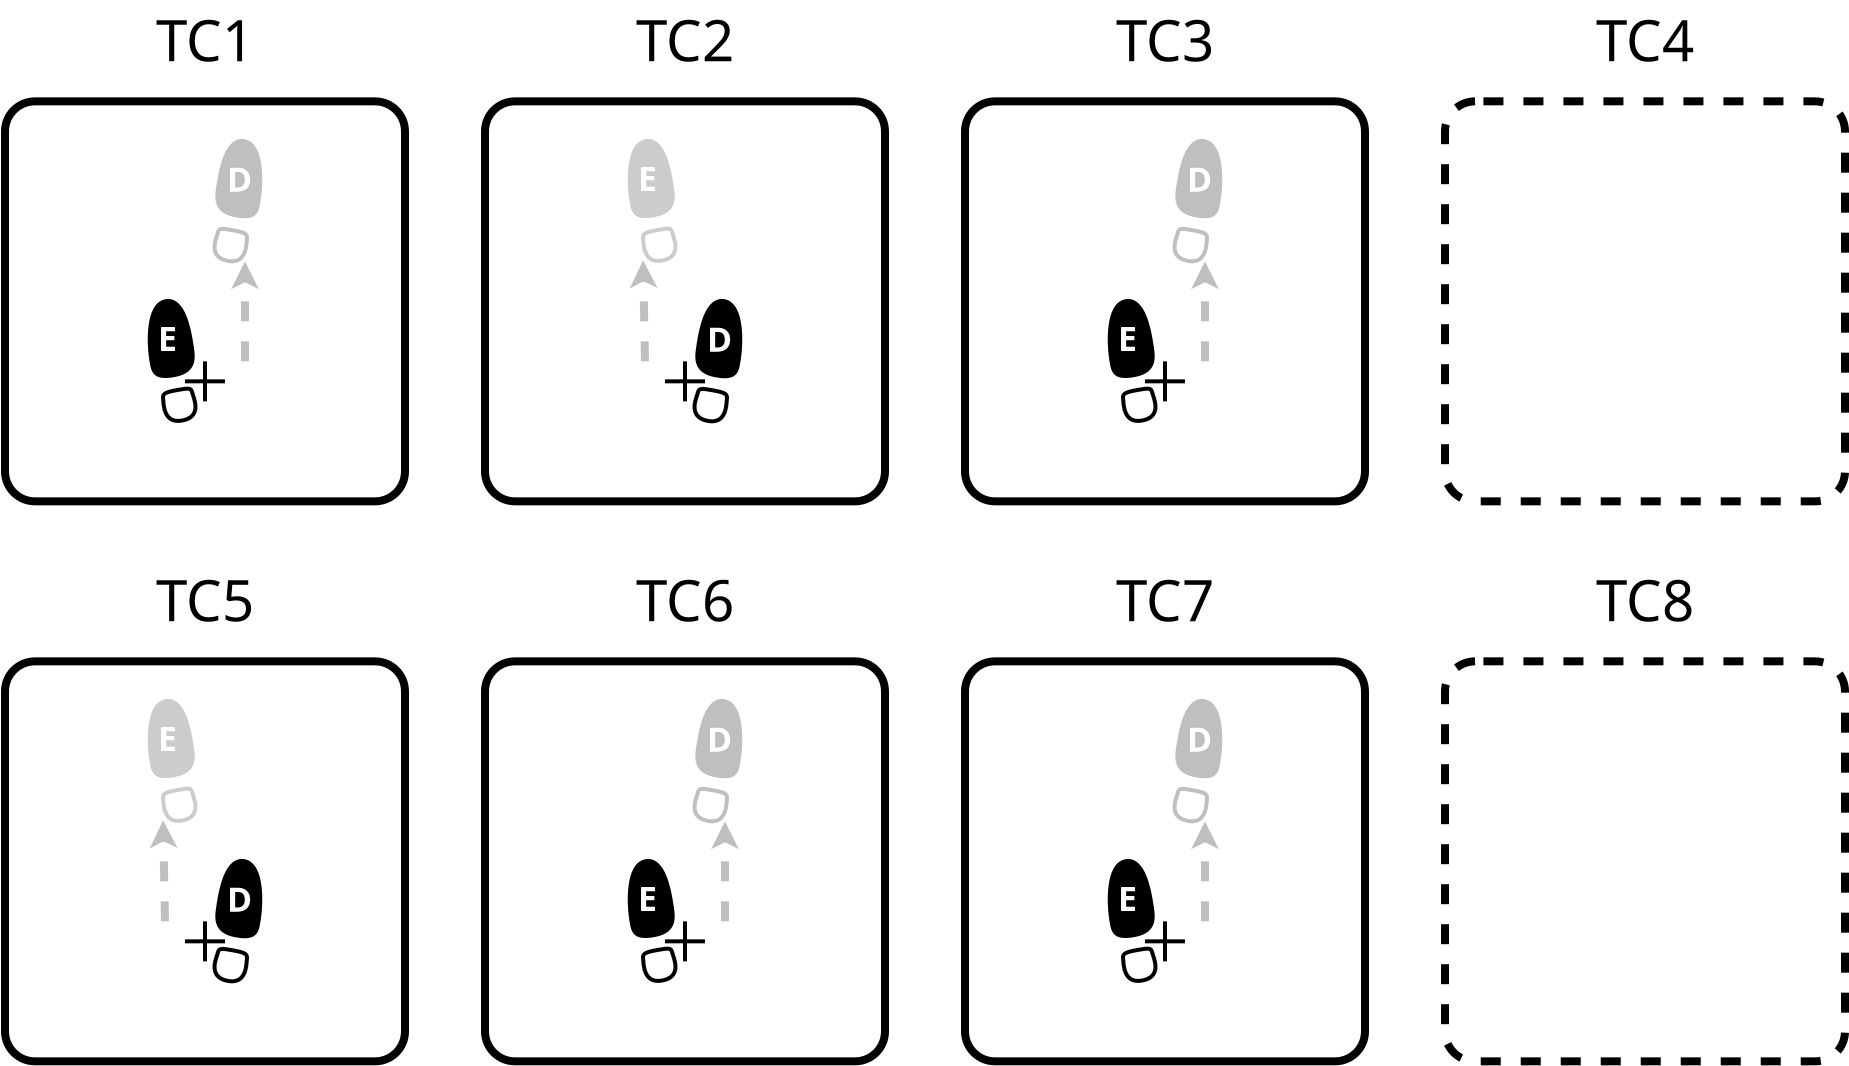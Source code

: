 <?xml version="1.0" encoding="UTF-8"?>
<dia:diagram xmlns:dia="http://www.lysator.liu.se/~alla/dia/">
  <dia:layer name="fondo" visible="true" connectable="true">
    <dia:object type="Standard - Box" version="0" id="O0">
      <dia:attribute name="obj_pos">
        <dia:point val="113,26"/>
      </dia:attribute>
      <dia:attribute name="obj_bb">
        <dia:rectangle val="112.8,25.8;133.2,46.2"/>
      </dia:attribute>
      <dia:attribute name="elem_corner">
        <dia:point val="113,26"/>
      </dia:attribute>
      <dia:attribute name="elem_width">
        <dia:real val="20"/>
      </dia:attribute>
      <dia:attribute name="elem_height">
        <dia:real val="20"/>
      </dia:attribute>
      <dia:attribute name="border_width">
        <dia:real val="0.4"/>
      </dia:attribute>
      <dia:attribute name="inner_color">
        <dia:color val="#000000ff"/>
      </dia:attribute>
      <dia:attribute name="show_background">
        <dia:boolean val="false"/>
      </dia:attribute>
      <dia:attribute name="line_style">
        <dia:enum val="1"/>
      </dia:attribute>
      <dia:attribute name="line_join">
        <dia:enum val="1"/>
      </dia:attribute>
      <dia:attribute name="corner_radius">
        <dia:real val="1.5"/>
      </dia:attribute>
    </dia:object>
    <dia:object type="Standard - Box" version="0" id="O1">
      <dia:attribute name="obj_pos">
        <dia:point val="89,26"/>
      </dia:attribute>
      <dia:attribute name="obj_bb">
        <dia:rectangle val="88.8,25.8;109.2,46.2"/>
      </dia:attribute>
      <dia:attribute name="elem_corner">
        <dia:point val="89,26"/>
      </dia:attribute>
      <dia:attribute name="elem_width">
        <dia:real val="20"/>
      </dia:attribute>
      <dia:attribute name="elem_height">
        <dia:real val="20"/>
      </dia:attribute>
      <dia:attribute name="border_width">
        <dia:real val="0.4"/>
      </dia:attribute>
      <dia:attribute name="inner_color">
        <dia:color val="#000000ff"/>
      </dia:attribute>
      <dia:attribute name="show_background">
        <dia:boolean val="false"/>
      </dia:attribute>
      <dia:attribute name="line_join">
        <dia:enum val="1"/>
      </dia:attribute>
      <dia:attribute name="corner_radius">
        <dia:real val="1.5"/>
      </dia:attribute>
    </dia:object>
    <dia:group>
      <dia:attribute name="meta">
        <dia:composite type="dict"/>
      </dia:attribute>
      <dia:attribute name="matrix"/>
      <dia:object type="Standard - Line" version="0" id="O2">
        <dia:attribute name="obj_pos">
          <dia:point val="99,39"/>
        </dia:attribute>
        <dia:attribute name="obj_bb">
          <dia:rectangle val="98.9,38.9;99.1,41.1"/>
        </dia:attribute>
        <dia:attribute name="conn_endpoints">
          <dia:point val="99,39"/>
          <dia:point val="99,41"/>
        </dia:attribute>
        <dia:attribute name="numcp">
          <dia:int val="1"/>
        </dia:attribute>
        <dia:attribute name="line_width">
          <dia:real val="0.2"/>
        </dia:attribute>
      </dia:object>
      <dia:object type="Standard - Line" version="0" id="O3">
        <dia:attribute name="obj_pos">
          <dia:point val="100,40"/>
        </dia:attribute>
        <dia:attribute name="obj_bb">
          <dia:rectangle val="97.9,39.9;100.1,40.1"/>
        </dia:attribute>
        <dia:attribute name="conn_endpoints">
          <dia:point val="100,40"/>
          <dia:point val="98,40"/>
        </dia:attribute>
        <dia:attribute name="numcp">
          <dia:int val="1"/>
        </dia:attribute>
        <dia:attribute name="line_width">
          <dia:real val="0.2"/>
        </dia:attribute>
      </dia:object>
    </dia:group>
    <dia:object type="Standard - Box" version="0" id="O4">
      <dia:attribute name="obj_pos">
        <dia:point val="65,26"/>
      </dia:attribute>
      <dia:attribute name="obj_bb">
        <dia:rectangle val="64.8,25.8;85.2,46.2"/>
      </dia:attribute>
      <dia:attribute name="elem_corner">
        <dia:point val="65,26"/>
      </dia:attribute>
      <dia:attribute name="elem_width">
        <dia:real val="20"/>
      </dia:attribute>
      <dia:attribute name="elem_height">
        <dia:real val="20"/>
      </dia:attribute>
      <dia:attribute name="border_width">
        <dia:real val="0.4"/>
      </dia:attribute>
      <dia:attribute name="inner_color">
        <dia:color val="#000000ff"/>
      </dia:attribute>
      <dia:attribute name="show_background">
        <dia:boolean val="false"/>
      </dia:attribute>
      <dia:attribute name="line_join">
        <dia:enum val="1"/>
      </dia:attribute>
      <dia:attribute name="corner_radius">
        <dia:real val="1.5"/>
      </dia:attribute>
    </dia:object>
    <dia:group>
      <dia:attribute name="meta">
        <dia:composite type="dict"/>
      </dia:attribute>
      <dia:attribute name="matrix"/>
      <dia:object type="Standard - Line" version="0" id="O5">
        <dia:attribute name="obj_pos">
          <dia:point val="75,39"/>
        </dia:attribute>
        <dia:attribute name="obj_bb">
          <dia:rectangle val="74.9,38.9;75.1,41.1"/>
        </dia:attribute>
        <dia:attribute name="conn_endpoints">
          <dia:point val="75,39"/>
          <dia:point val="75,41"/>
        </dia:attribute>
        <dia:attribute name="numcp">
          <dia:int val="1"/>
        </dia:attribute>
        <dia:attribute name="line_width">
          <dia:real val="0.2"/>
        </dia:attribute>
      </dia:object>
      <dia:object type="Standard - Line" version="0" id="O6">
        <dia:attribute name="obj_pos">
          <dia:point val="76,40"/>
        </dia:attribute>
        <dia:attribute name="obj_bb">
          <dia:rectangle val="73.9,39.9;76.1,40.1"/>
        </dia:attribute>
        <dia:attribute name="conn_endpoints">
          <dia:point val="76,40"/>
          <dia:point val="74,40"/>
        </dia:attribute>
        <dia:attribute name="numcp">
          <dia:int val="1"/>
        </dia:attribute>
        <dia:attribute name="line_width">
          <dia:real val="0.2"/>
        </dia:attribute>
      </dia:object>
    </dia:group>
    <dia:object type="Standard - Box" version="0" id="O7">
      <dia:attribute name="obj_pos">
        <dia:point val="41,26"/>
      </dia:attribute>
      <dia:attribute name="obj_bb">
        <dia:rectangle val="40.8,25.8;61.2,46.2"/>
      </dia:attribute>
      <dia:attribute name="elem_corner">
        <dia:point val="41,26"/>
      </dia:attribute>
      <dia:attribute name="elem_width">
        <dia:real val="20"/>
      </dia:attribute>
      <dia:attribute name="elem_height">
        <dia:real val="20"/>
      </dia:attribute>
      <dia:attribute name="border_width">
        <dia:real val="0.4"/>
      </dia:attribute>
      <dia:attribute name="inner_color">
        <dia:color val="#000000ff"/>
      </dia:attribute>
      <dia:attribute name="show_background">
        <dia:boolean val="false"/>
      </dia:attribute>
      <dia:attribute name="line_join">
        <dia:enum val="1"/>
      </dia:attribute>
      <dia:attribute name="corner_radius">
        <dia:real val="1.5"/>
      </dia:attribute>
    </dia:object>
    <dia:group>
      <dia:attribute name="meta">
        <dia:composite type="dict"/>
      </dia:attribute>
      <dia:attribute name="matrix"/>
      <dia:object type="Standard - Line" version="0" id="O8">
        <dia:attribute name="obj_pos">
          <dia:point val="51,39"/>
        </dia:attribute>
        <dia:attribute name="obj_bb">
          <dia:rectangle val="50.9,38.9;51.1,41.1"/>
        </dia:attribute>
        <dia:attribute name="conn_endpoints">
          <dia:point val="51,39"/>
          <dia:point val="51,41"/>
        </dia:attribute>
        <dia:attribute name="numcp">
          <dia:int val="1"/>
        </dia:attribute>
        <dia:attribute name="line_width">
          <dia:real val="0.2"/>
        </dia:attribute>
      </dia:object>
      <dia:object type="Standard - Line" version="0" id="O9">
        <dia:attribute name="obj_pos">
          <dia:point val="52,40"/>
        </dia:attribute>
        <dia:attribute name="obj_bb">
          <dia:rectangle val="49.9,39.9;52.1,40.1"/>
        </dia:attribute>
        <dia:attribute name="conn_endpoints">
          <dia:point val="52,40"/>
          <dia:point val="50,40"/>
        </dia:attribute>
        <dia:attribute name="numcp">
          <dia:int val="1"/>
        </dia:attribute>
        <dia:attribute name="line_width">
          <dia:real val="0.2"/>
        </dia:attribute>
      </dia:object>
    </dia:group>
    <dia:object type="Standard - Box" version="0" id="O10">
      <dia:attribute name="obj_pos">
        <dia:point val="89,-2"/>
      </dia:attribute>
      <dia:attribute name="obj_bb">
        <dia:rectangle val="88.8,-2.2;109.2,18.2"/>
      </dia:attribute>
      <dia:attribute name="elem_corner">
        <dia:point val="89,-2"/>
      </dia:attribute>
      <dia:attribute name="elem_width">
        <dia:real val="20"/>
      </dia:attribute>
      <dia:attribute name="elem_height">
        <dia:real val="20"/>
      </dia:attribute>
      <dia:attribute name="border_width">
        <dia:real val="0.4"/>
      </dia:attribute>
      <dia:attribute name="inner_color">
        <dia:color val="#000000ff"/>
      </dia:attribute>
      <dia:attribute name="show_background">
        <dia:boolean val="false"/>
      </dia:attribute>
      <dia:attribute name="line_join">
        <dia:enum val="1"/>
      </dia:attribute>
      <dia:attribute name="corner_radius">
        <dia:real val="1.5"/>
      </dia:attribute>
    </dia:object>
    <dia:group>
      <dia:attribute name="meta">
        <dia:composite type="dict"/>
      </dia:attribute>
      <dia:attribute name="matrix"/>
      <dia:object type="Standard - Line" version="0" id="O11">
        <dia:attribute name="obj_pos">
          <dia:point val="99,11"/>
        </dia:attribute>
        <dia:attribute name="obj_bb">
          <dia:rectangle val="98.9,10.9;99.1,13.1"/>
        </dia:attribute>
        <dia:attribute name="conn_endpoints">
          <dia:point val="99,11"/>
          <dia:point val="99,13"/>
        </dia:attribute>
        <dia:attribute name="numcp">
          <dia:int val="1"/>
        </dia:attribute>
        <dia:attribute name="line_width">
          <dia:real val="0.2"/>
        </dia:attribute>
      </dia:object>
      <dia:object type="Standard - Line" version="0" id="O12">
        <dia:attribute name="obj_pos">
          <dia:point val="100,12"/>
        </dia:attribute>
        <dia:attribute name="obj_bb">
          <dia:rectangle val="97.9,11.9;100.1,12.1"/>
        </dia:attribute>
        <dia:attribute name="conn_endpoints">
          <dia:point val="100,12"/>
          <dia:point val="98,12"/>
        </dia:attribute>
        <dia:attribute name="numcp">
          <dia:int val="1"/>
        </dia:attribute>
        <dia:attribute name="line_width">
          <dia:real val="0.2"/>
        </dia:attribute>
      </dia:object>
    </dia:group>
    <dia:object type="Standard - Box" version="0" id="O13">
      <dia:attribute name="obj_pos">
        <dia:point val="65,-2"/>
      </dia:attribute>
      <dia:attribute name="obj_bb">
        <dia:rectangle val="64.8,-2.2;85.2,18.2"/>
      </dia:attribute>
      <dia:attribute name="elem_corner">
        <dia:point val="65,-2"/>
      </dia:attribute>
      <dia:attribute name="elem_width">
        <dia:real val="20"/>
      </dia:attribute>
      <dia:attribute name="elem_height">
        <dia:real val="20"/>
      </dia:attribute>
      <dia:attribute name="border_width">
        <dia:real val="0.4"/>
      </dia:attribute>
      <dia:attribute name="inner_color">
        <dia:color val="#000000ff"/>
      </dia:attribute>
      <dia:attribute name="show_background">
        <dia:boolean val="false"/>
      </dia:attribute>
      <dia:attribute name="line_join">
        <dia:enum val="1"/>
      </dia:attribute>
      <dia:attribute name="corner_radius">
        <dia:real val="1.5"/>
      </dia:attribute>
    </dia:object>
    <dia:group>
      <dia:attribute name="meta">
        <dia:composite type="dict"/>
      </dia:attribute>
      <dia:attribute name="matrix"/>
      <dia:object type="Standard - Line" version="0" id="O14">
        <dia:attribute name="obj_pos">
          <dia:point val="75,11"/>
        </dia:attribute>
        <dia:attribute name="obj_bb">
          <dia:rectangle val="74.9,10.9;75.1,13.1"/>
        </dia:attribute>
        <dia:attribute name="conn_endpoints">
          <dia:point val="75,11"/>
          <dia:point val="75,13"/>
        </dia:attribute>
        <dia:attribute name="numcp">
          <dia:int val="1"/>
        </dia:attribute>
        <dia:attribute name="line_width">
          <dia:real val="0.2"/>
        </dia:attribute>
      </dia:object>
      <dia:object type="Standard - Line" version="0" id="O15">
        <dia:attribute name="obj_pos">
          <dia:point val="76,12"/>
        </dia:attribute>
        <dia:attribute name="obj_bb">
          <dia:rectangle val="73.9,11.9;76.1,12.1"/>
        </dia:attribute>
        <dia:attribute name="conn_endpoints">
          <dia:point val="76,12"/>
          <dia:point val="74,12"/>
        </dia:attribute>
        <dia:attribute name="numcp">
          <dia:int val="1"/>
        </dia:attribute>
        <dia:attribute name="line_width">
          <dia:real val="0.2"/>
        </dia:attribute>
      </dia:object>
    </dia:group>
    <dia:object type="Standard - Text" version="1" id="O16">
      <dia:attribute name="obj_pos">
        <dia:point val="51,-4"/>
      </dia:attribute>
      <dia:attribute name="obj_bb">
        <dia:rectangle val="48.337,-6.62;53.663,-3.333"/>
      </dia:attribute>
      <dia:attribute name="text">
        <dia:composite type="text">
          <dia:attribute name="string">
            <dia:string>#TC1#</dia:string>
          </dia:attribute>
          <dia:attribute name="font">
            <dia:font family="sans" style="0" name="Helvetica"/>
          </dia:attribute>
          <dia:attribute name="height">
            <dia:real val="3.528"/>
          </dia:attribute>
          <dia:attribute name="pos">
            <dia:point val="51,-4"/>
          </dia:attribute>
          <dia:attribute name="color">
            <dia:color val="#000000ff"/>
          </dia:attribute>
          <dia:attribute name="alignment">
            <dia:enum val="1"/>
          </dia:attribute>
        </dia:composite>
      </dia:attribute>
      <dia:attribute name="valign">
        <dia:enum val="3"/>
      </dia:attribute>
    </dia:object>
    <dia:object type="Standard - Text" version="1" id="O17">
      <dia:attribute name="obj_pos">
        <dia:point val="75,-4"/>
      </dia:attribute>
      <dia:attribute name="obj_bb">
        <dia:rectangle val="72.338,-6.62;77.662,-3.333"/>
      </dia:attribute>
      <dia:attribute name="text">
        <dia:composite type="text">
          <dia:attribute name="string">
            <dia:string>#TC2#</dia:string>
          </dia:attribute>
          <dia:attribute name="font">
            <dia:font family="sans" style="0" name="Helvetica"/>
          </dia:attribute>
          <dia:attribute name="height">
            <dia:real val="3.528"/>
          </dia:attribute>
          <dia:attribute name="pos">
            <dia:point val="75,-4"/>
          </dia:attribute>
          <dia:attribute name="color">
            <dia:color val="#000000ff"/>
          </dia:attribute>
          <dia:attribute name="alignment">
            <dia:enum val="1"/>
          </dia:attribute>
        </dia:composite>
      </dia:attribute>
      <dia:attribute name="valign">
        <dia:enum val="3"/>
      </dia:attribute>
    </dia:object>
    <dia:object type="Standard - Text" version="1" id="O18">
      <dia:attribute name="obj_pos">
        <dia:point val="99,-4"/>
      </dia:attribute>
      <dia:attribute name="obj_bb">
        <dia:rectangle val="96.338,-6.62;101.663,-3.333"/>
      </dia:attribute>
      <dia:attribute name="text">
        <dia:composite type="text">
          <dia:attribute name="string">
            <dia:string>#TC3#</dia:string>
          </dia:attribute>
          <dia:attribute name="font">
            <dia:font family="sans" style="0" name="Helvetica"/>
          </dia:attribute>
          <dia:attribute name="height">
            <dia:real val="3.528"/>
          </dia:attribute>
          <dia:attribute name="pos">
            <dia:point val="99,-4"/>
          </dia:attribute>
          <dia:attribute name="color">
            <dia:color val="#000000ff"/>
          </dia:attribute>
          <dia:attribute name="alignment">
            <dia:enum val="1"/>
          </dia:attribute>
        </dia:composite>
      </dia:attribute>
      <dia:attribute name="valign">
        <dia:enum val="3"/>
      </dia:attribute>
    </dia:object>
    <dia:object type="Standard - Text" version="1" id="O19">
      <dia:attribute name="obj_pos">
        <dia:point val="123,-4"/>
      </dia:attribute>
      <dia:attribute name="obj_bb">
        <dia:rectangle val="120.338,-6.62;125.663,-3.333"/>
      </dia:attribute>
      <dia:attribute name="text">
        <dia:composite type="text">
          <dia:attribute name="string">
            <dia:string>#TC4#</dia:string>
          </dia:attribute>
          <dia:attribute name="font">
            <dia:font family="sans" style="0" name="Helvetica"/>
          </dia:attribute>
          <dia:attribute name="height">
            <dia:real val="3.528"/>
          </dia:attribute>
          <dia:attribute name="pos">
            <dia:point val="123,-4"/>
          </dia:attribute>
          <dia:attribute name="color">
            <dia:color val="#000000ff"/>
          </dia:attribute>
          <dia:attribute name="alignment">
            <dia:enum val="1"/>
          </dia:attribute>
        </dia:composite>
      </dia:attribute>
      <dia:attribute name="valign">
        <dia:enum val="3"/>
      </dia:attribute>
    </dia:object>
    <dia:object type="Standard - Text" version="1" id="O20">
      <dia:attribute name="obj_pos">
        <dia:point val="51,24"/>
      </dia:attribute>
      <dia:attribute name="obj_bb">
        <dia:rectangle val="48.337,21.38;53.663,24.668"/>
      </dia:attribute>
      <dia:attribute name="text">
        <dia:composite type="text">
          <dia:attribute name="string">
            <dia:string>#TC5#</dia:string>
          </dia:attribute>
          <dia:attribute name="font">
            <dia:font family="sans" style="0" name="Helvetica"/>
          </dia:attribute>
          <dia:attribute name="height">
            <dia:real val="3.528"/>
          </dia:attribute>
          <dia:attribute name="pos">
            <dia:point val="51,24"/>
          </dia:attribute>
          <dia:attribute name="color">
            <dia:color val="#000000ff"/>
          </dia:attribute>
          <dia:attribute name="alignment">
            <dia:enum val="1"/>
          </dia:attribute>
        </dia:composite>
      </dia:attribute>
      <dia:attribute name="valign">
        <dia:enum val="3"/>
      </dia:attribute>
    </dia:object>
    <dia:object type="Standard - Text" version="1" id="O21">
      <dia:attribute name="obj_pos">
        <dia:point val="75,24"/>
      </dia:attribute>
      <dia:attribute name="obj_bb">
        <dia:rectangle val="72.338,21.38;77.662,24.668"/>
      </dia:attribute>
      <dia:attribute name="text">
        <dia:composite type="text">
          <dia:attribute name="string">
            <dia:string>#TC6#</dia:string>
          </dia:attribute>
          <dia:attribute name="font">
            <dia:font family="sans" style="0" name="Helvetica"/>
          </dia:attribute>
          <dia:attribute name="height">
            <dia:real val="3.528"/>
          </dia:attribute>
          <dia:attribute name="pos">
            <dia:point val="75,24"/>
          </dia:attribute>
          <dia:attribute name="color">
            <dia:color val="#000000ff"/>
          </dia:attribute>
          <dia:attribute name="alignment">
            <dia:enum val="1"/>
          </dia:attribute>
        </dia:composite>
      </dia:attribute>
      <dia:attribute name="valign">
        <dia:enum val="3"/>
      </dia:attribute>
    </dia:object>
    <dia:object type="Standard - Text" version="1" id="O22">
      <dia:attribute name="obj_pos">
        <dia:point val="99,24"/>
      </dia:attribute>
      <dia:attribute name="obj_bb">
        <dia:rectangle val="96.338,21.38;101.663,24.668"/>
      </dia:attribute>
      <dia:attribute name="text">
        <dia:composite type="text">
          <dia:attribute name="string">
            <dia:string>#TC7#</dia:string>
          </dia:attribute>
          <dia:attribute name="font">
            <dia:font family="sans" style="0" name="Helvetica"/>
          </dia:attribute>
          <dia:attribute name="height">
            <dia:real val="3.528"/>
          </dia:attribute>
          <dia:attribute name="pos">
            <dia:point val="99,24"/>
          </dia:attribute>
          <dia:attribute name="color">
            <dia:color val="#000000ff"/>
          </dia:attribute>
          <dia:attribute name="alignment">
            <dia:enum val="1"/>
          </dia:attribute>
        </dia:composite>
      </dia:attribute>
      <dia:attribute name="valign">
        <dia:enum val="3"/>
      </dia:attribute>
    </dia:object>
    <dia:object type="Standard - Text" version="1" id="O23">
      <dia:attribute name="obj_pos">
        <dia:point val="123,24"/>
      </dia:attribute>
      <dia:attribute name="obj_bb">
        <dia:rectangle val="120.338,21.38;125.663,24.668"/>
      </dia:attribute>
      <dia:attribute name="text">
        <dia:composite type="text">
          <dia:attribute name="string">
            <dia:string>#TC8#</dia:string>
          </dia:attribute>
          <dia:attribute name="font">
            <dia:font family="sans" style="0" name="Helvetica"/>
          </dia:attribute>
          <dia:attribute name="height">
            <dia:real val="3.528"/>
          </dia:attribute>
          <dia:attribute name="pos">
            <dia:point val="123,24"/>
          </dia:attribute>
          <dia:attribute name="color">
            <dia:color val="#000000ff"/>
          </dia:attribute>
          <dia:attribute name="alignment">
            <dia:enum val="1"/>
          </dia:attribute>
        </dia:composite>
      </dia:attribute>
      <dia:attribute name="valign">
        <dia:enum val="3"/>
      </dia:attribute>
    </dia:object>
    <dia:object type="Standard - Box" version="0" id="O24">
      <dia:attribute name="obj_pos">
        <dia:point val="41,-2"/>
      </dia:attribute>
      <dia:attribute name="obj_bb">
        <dia:rectangle val="40.8,-2.2;61.2,18.2"/>
      </dia:attribute>
      <dia:attribute name="elem_corner">
        <dia:point val="41,-2"/>
      </dia:attribute>
      <dia:attribute name="elem_width">
        <dia:real val="20"/>
      </dia:attribute>
      <dia:attribute name="elem_height">
        <dia:real val="20"/>
      </dia:attribute>
      <dia:attribute name="border_width">
        <dia:real val="0.4"/>
      </dia:attribute>
      <dia:attribute name="inner_color">
        <dia:color val="#000000ff"/>
      </dia:attribute>
      <dia:attribute name="show_background">
        <dia:boolean val="false"/>
      </dia:attribute>
      <dia:attribute name="line_join">
        <dia:enum val="1"/>
      </dia:attribute>
      <dia:attribute name="corner_radius">
        <dia:real val="1.5"/>
      </dia:attribute>
    </dia:object>
    <dia:group>
      <dia:attribute name="meta">
        <dia:composite type="dict"/>
      </dia:attribute>
      <dia:attribute name="matrix"/>
      <dia:object type="Standard - Line" version="0" id="O25">
        <dia:attribute name="obj_pos">
          <dia:point val="51,11"/>
        </dia:attribute>
        <dia:attribute name="obj_bb">
          <dia:rectangle val="50.9,10.9;51.1,13.1"/>
        </dia:attribute>
        <dia:attribute name="conn_endpoints">
          <dia:point val="51,11"/>
          <dia:point val="51,13"/>
        </dia:attribute>
        <dia:attribute name="numcp">
          <dia:int val="1"/>
        </dia:attribute>
        <dia:attribute name="line_width">
          <dia:real val="0.2"/>
        </dia:attribute>
      </dia:object>
      <dia:object type="Standard - Line" version="0" id="O26">
        <dia:attribute name="obj_pos">
          <dia:point val="52,12"/>
        </dia:attribute>
        <dia:attribute name="obj_bb">
          <dia:rectangle val="49.9,11.9;52.1,12.1"/>
        </dia:attribute>
        <dia:attribute name="conn_endpoints">
          <dia:point val="52,12"/>
          <dia:point val="50,12"/>
        </dia:attribute>
        <dia:attribute name="numcp">
          <dia:int val="1"/>
        </dia:attribute>
        <dia:attribute name="line_width">
          <dia:real val="0.2"/>
        </dia:attribute>
      </dia:object>
    </dia:group>
    <dia:object type="Standard - Box" version="0" id="O27">
      <dia:attribute name="obj_pos">
        <dia:point val="113,-2"/>
      </dia:attribute>
      <dia:attribute name="obj_bb">
        <dia:rectangle val="112.8,-2.2;133.2,18.2"/>
      </dia:attribute>
      <dia:attribute name="elem_corner">
        <dia:point val="113,-2"/>
      </dia:attribute>
      <dia:attribute name="elem_width">
        <dia:real val="20"/>
      </dia:attribute>
      <dia:attribute name="elem_height">
        <dia:real val="20"/>
      </dia:attribute>
      <dia:attribute name="border_width">
        <dia:real val="0.4"/>
      </dia:attribute>
      <dia:attribute name="inner_color">
        <dia:color val="#000000ff"/>
      </dia:attribute>
      <dia:attribute name="show_background">
        <dia:boolean val="false"/>
      </dia:attribute>
      <dia:attribute name="line_style">
        <dia:enum val="1"/>
      </dia:attribute>
      <dia:attribute name="line_join">
        <dia:enum val="1"/>
      </dia:attribute>
      <dia:attribute name="corner_radius">
        <dia:real val="1.5"/>
      </dia:attribute>
    </dia:object>
  </dia:layer>
  <dia:layer name="Segundo plano" visible="true" connectable="true" active="true">
    <dia:object type="Standard - Line" version="0" id="O28">
      <dia:attribute name="obj_pos">
        <dia:point val="53,11"/>
      </dia:attribute>
      <dia:attribute name="obj_bb">
        <dia:rectangle val="52.303,5.8;53.697,11.2"/>
      </dia:attribute>
      <dia:attribute name="conn_endpoints">
        <dia:point val="53,11"/>
        <dia:point val="53,6"/>
      </dia:attribute>
      <dia:attribute name="numcp">
        <dia:int val="1"/>
      </dia:attribute>
      <dia:attribute name="line_color">
        <dia:color val="#bfbfbfff"/>
      </dia:attribute>
      <dia:attribute name="line_width">
        <dia:real val="0.4"/>
      </dia:attribute>
      <dia:attribute name="line_style">
        <dia:enum val="1"/>
      </dia:attribute>
      <dia:attribute name="end_arrow">
        <dia:enum val="22"/>
      </dia:attribute>
      <dia:attribute name="end_arrow_length">
        <dia:real val="0.5"/>
      </dia:attribute>
      <dia:attribute name="end_arrow_width">
        <dia:real val="0.5"/>
      </dia:attribute>
    </dia:object>
    <dia:group>
      <dia:attribute name="meta">
        <dia:composite type="dict"/>
      </dia:attribute>
      <dia:attribute name="matrix"/>
      <dia:object type="Standard - Beziergon" version="0" id="O29">
        <dia:attribute name="obj_pos">
          <dia:point val="49,8"/>
        </dia:attribute>
        <dia:attribute name="obj_bb">
          <dia:rectangle val="48.137,7.88;50.484,11.835"/>
        </dia:attribute>
        <dia:attribute name="bez_points">
          <dia:point val="49,8"/>
          <dia:point val="49.9,7.784"/>
          <dia:point val="50.204,9.407"/>
          <dia:point val="50.304,10.056"/>
          <dia:point val="50.404,10.705"/>
          <dia:point val="50.6,11.462"/>
          <dia:point val="49.5,11.679"/>
          <dia:point val="48.4,11.895"/>
          <dia:point val="48.4,11.462"/>
          <dia:point val="48.3,10.813"/>
          <dia:point val="48.2,10.164"/>
          <dia:point val="48.1,8.216"/>
        </dia:attribute>
        <dia:attribute name="corner_types">
          <dia:enum val="2"/>
          <dia:enum val="2"/>
          <dia:enum val="2"/>
          <dia:enum val="2"/>
          <dia:enum val="2"/>
        </dia:attribute>
        <dia:attribute name="line_width">
          <dia:real val="0.2"/>
        </dia:attribute>
        <dia:attribute name="inner_color">
          <dia:color val="#000000ff"/>
        </dia:attribute>
        <dia:attribute name="show_background">
          <dia:boolean val="true"/>
        </dia:attribute>
      </dia:object>
      <dia:object type="Standard - Beziergon" version="0" id="O30">
        <dia:attribute name="obj_pos">
          <dia:point val="49.604,12.436"/>
        </dia:attribute>
        <dia:attribute name="obj_bb">
          <dia:rectangle val="48.799,12.265;50.623,14.08"/>
        </dia:attribute>
        <dia:attribute name="bez_points">
          <dia:point val="49.604,12.436"/>
          <dia:point val="50.204,12.328"/>
          <dia:point val="50.304,12.328"/>
          <dia:point val="50.354,12.544"/>
          <dia:point val="50.404,12.761"/>
          <dia:point val="50.904,13.735"/>
          <dia:point val="49.904,13.951"/>
          <dia:point val="48.904,14.167"/>
          <dia:point val="48.937,13.121"/>
          <dia:point val="48.904,12.869"/>
          <dia:point val="48.87,12.617"/>
          <dia:point val="49.004,12.544"/>
        </dia:attribute>
        <dia:attribute name="corner_types">
          <dia:enum val="2"/>
          <dia:enum val="2"/>
          <dia:enum val="2"/>
          <dia:enum val="2"/>
          <dia:enum val="2"/>
        </dia:attribute>
        <dia:attribute name="line_width">
          <dia:real val="0.2"/>
        </dia:attribute>
        <dia:attribute name="inner_color">
          <dia:color val="#000000ff"/>
        </dia:attribute>
        <dia:attribute name="show_background">
          <dia:boolean val="false"/>
        </dia:attribute>
      </dia:object>
      <dia:object type="Standard - Text" version="1" id="O31">
        <dia:attribute name="obj_pos">
          <dia:point val="48.65,10.48"/>
        </dia:attribute>
        <dia:attribute name="obj_bb">
          <dia:rectangle val="48.65,8.908;49.807,10.88"/>
        </dia:attribute>
        <dia:attribute name="text">
          <dia:composite type="text">
            <dia:attribute name="string">
              <dia:string>#E#</dia:string>
            </dia:attribute>
            <dia:attribute name="font">
              <dia:font family="sans" style="80" name="Helvetica-Bold"/>
            </dia:attribute>
            <dia:attribute name="height">
              <dia:real val="2.117"/>
            </dia:attribute>
            <dia:attribute name="pos">
              <dia:point val="48.65,10.48"/>
            </dia:attribute>
            <dia:attribute name="color">
              <dia:color val="#ffffffff"/>
            </dia:attribute>
            <dia:attribute name="alignment">
              <dia:enum val="0"/>
            </dia:attribute>
          </dia:composite>
        </dia:attribute>
        <dia:attribute name="valign">
          <dia:enum val="3"/>
        </dia:attribute>
      </dia:object>
    </dia:group>
    <dia:group>
      <dia:attribute name="meta">
        <dia:composite type="dict"/>
      </dia:attribute>
      <dia:attribute name="matrix"/>
      <dia:object type="Standard - Beziergon" version="0" id="O32">
        <dia:attribute name="obj_pos">
          <dia:point val="53,0"/>
        </dia:attribute>
        <dia:attribute name="obj_bb">
          <dia:rectangle val="51.516,-0.12;53.863,3.846"/>
        </dia:attribute>
        <dia:attribute name="bez_points">
          <dia:point val="53,0"/>
          <dia:point val="52.1,-0.217"/>
          <dia:point val="51.796,1.411"/>
          <dia:point val="51.696,2.062"/>
          <dia:point val="51.596,2.713"/>
          <dia:point val="51.4,3.473"/>
          <dia:point val="52.5,3.69"/>
          <dia:point val="53.6,3.907"/>
          <dia:point val="53.6,3.473"/>
          <dia:point val="53.7,2.822"/>
          <dia:point val="53.8,2.171"/>
          <dia:point val="53.9,0.217"/>
        </dia:attribute>
        <dia:attribute name="corner_types">
          <dia:enum val="2"/>
          <dia:enum val="2"/>
          <dia:enum val="2"/>
          <dia:enum val="2"/>
          <dia:enum val="2"/>
        </dia:attribute>
        <dia:attribute name="line_color">
          <dia:color val="#bfbfbfff"/>
        </dia:attribute>
        <dia:attribute name="line_width">
          <dia:real val="0.2"/>
        </dia:attribute>
        <dia:attribute name="inner_color">
          <dia:color val="#bfbfbfff"/>
        </dia:attribute>
        <dia:attribute name="show_background">
          <dia:boolean val="true"/>
        </dia:attribute>
      </dia:object>
      <dia:object type="Standard - Beziergon" version="0" id="O33">
        <dia:attribute name="obj_pos">
          <dia:point val="52.396,4.45"/>
        </dia:attribute>
        <dia:attribute name="obj_bb">
          <dia:rectangle val="51.377,4.278;53.201,6.098"/>
        </dia:attribute>
        <dia:attribute name="bez_points">
          <dia:point val="52.396,4.45"/>
          <dia:point val="51.796,4.341"/>
          <dia:point val="51.696,4.341"/>
          <dia:point val="51.646,4.558"/>
          <dia:point val="51.596,4.775"/>
          <dia:point val="51.096,5.752"/>
          <dia:point val="52.096,5.969"/>
          <dia:point val="53.096,6.186"/>
          <dia:point val="53.063,5.137"/>
          <dia:point val="53.096,4.884"/>
          <dia:point val="53.13,4.631"/>
          <dia:point val="52.996,4.558"/>
        </dia:attribute>
        <dia:attribute name="corner_types">
          <dia:enum val="2"/>
          <dia:enum val="2"/>
          <dia:enum val="2"/>
          <dia:enum val="2"/>
          <dia:enum val="2"/>
        </dia:attribute>
        <dia:attribute name="line_color">
          <dia:color val="#bfbfbfff"/>
        </dia:attribute>
        <dia:attribute name="line_width">
          <dia:real val="0.2"/>
        </dia:attribute>
        <dia:attribute name="inner_color">
          <dia:color val="#bfbfbfff"/>
        </dia:attribute>
        <dia:attribute name="show_background">
          <dia:boolean val="false"/>
        </dia:attribute>
      </dia:object>
      <dia:object type="Standard - Text" version="1" id="O34">
        <dia:attribute name="obj_pos">
          <dia:point val="52.102,2.514"/>
        </dia:attribute>
        <dia:attribute name="obj_bb">
          <dia:rectangle val="52.102,0.942;53.507,2.914"/>
        </dia:attribute>
        <dia:attribute name="text">
          <dia:composite type="text">
            <dia:attribute name="string">
              <dia:string>#D#</dia:string>
            </dia:attribute>
            <dia:attribute name="font">
              <dia:font family="sans" style="80" name="Helvetica-Bold"/>
            </dia:attribute>
            <dia:attribute name="height">
              <dia:real val="2.117"/>
            </dia:attribute>
            <dia:attribute name="pos">
              <dia:point val="52.102,2.514"/>
            </dia:attribute>
            <dia:attribute name="color">
              <dia:color val="#ffffffff"/>
            </dia:attribute>
            <dia:attribute name="alignment">
              <dia:enum val="0"/>
            </dia:attribute>
          </dia:composite>
        </dia:attribute>
        <dia:attribute name="valign">
          <dia:enum val="3"/>
        </dia:attribute>
      </dia:object>
    </dia:group>
    <dia:group>
      <dia:attribute name="meta">
        <dia:composite type="dict"/>
      </dia:attribute>
      <dia:attribute name="matrix"/>
      <dia:object type="Standard - Beziergon" version="0" id="O35">
        <dia:attribute name="obj_pos">
          <dia:point val="77,8"/>
        </dia:attribute>
        <dia:attribute name="obj_bb">
          <dia:rectangle val="75.516,7.88;77.863,11.846"/>
        </dia:attribute>
        <dia:attribute name="bez_points">
          <dia:point val="77,8"/>
          <dia:point val="76.1,7.783"/>
          <dia:point val="75.796,9.411"/>
          <dia:point val="75.696,10.062"/>
          <dia:point val="75.596,10.713"/>
          <dia:point val="75.4,11.473"/>
          <dia:point val="76.5,11.69"/>
          <dia:point val="77.6,11.907"/>
          <dia:point val="77.6,11.473"/>
          <dia:point val="77.7,10.822"/>
          <dia:point val="77.8,10.171"/>
          <dia:point val="77.9,8.217"/>
        </dia:attribute>
        <dia:attribute name="corner_types">
          <dia:enum val="2"/>
          <dia:enum val="2"/>
          <dia:enum val="2"/>
          <dia:enum val="2"/>
          <dia:enum val="2"/>
        </dia:attribute>
        <dia:attribute name="line_width">
          <dia:real val="0.2"/>
        </dia:attribute>
        <dia:attribute name="inner_color">
          <dia:color val="#000000ff"/>
        </dia:attribute>
        <dia:attribute name="show_background">
          <dia:boolean val="true"/>
        </dia:attribute>
      </dia:object>
      <dia:object type="Standard - Beziergon" version="0" id="O36">
        <dia:attribute name="obj_pos">
          <dia:point val="76.396,12.45"/>
        </dia:attribute>
        <dia:attribute name="obj_bb">
          <dia:rectangle val="75.377,12.278;77.201,14.098"/>
        </dia:attribute>
        <dia:attribute name="bez_points">
          <dia:point val="76.396,12.45"/>
          <dia:point val="75.796,12.341"/>
          <dia:point val="75.696,12.341"/>
          <dia:point val="75.646,12.558"/>
          <dia:point val="75.596,12.775"/>
          <dia:point val="75.096,13.752"/>
          <dia:point val="76.096,13.969"/>
          <dia:point val="77.096,14.186"/>
          <dia:point val="77.063,13.137"/>
          <dia:point val="77.096,12.884"/>
          <dia:point val="77.129,12.631"/>
          <dia:point val="76.996,12.558"/>
        </dia:attribute>
        <dia:attribute name="corner_types">
          <dia:enum val="2"/>
          <dia:enum val="2"/>
          <dia:enum val="2"/>
          <dia:enum val="2"/>
          <dia:enum val="2"/>
        </dia:attribute>
        <dia:attribute name="line_width">
          <dia:real val="0.2"/>
        </dia:attribute>
        <dia:attribute name="inner_color">
          <dia:color val="#000000ff"/>
        </dia:attribute>
        <dia:attribute name="show_background">
          <dia:boolean val="false"/>
        </dia:attribute>
      </dia:object>
      <dia:object type="Standard - Text" version="1" id="O37">
        <dia:attribute name="obj_pos">
          <dia:point val="76.102,10.514"/>
        </dia:attribute>
        <dia:attribute name="obj_bb">
          <dia:rectangle val="76.102,8.942;77.507,10.914"/>
        </dia:attribute>
        <dia:attribute name="text">
          <dia:composite type="text">
            <dia:attribute name="string">
              <dia:string>#D#</dia:string>
            </dia:attribute>
            <dia:attribute name="font">
              <dia:font family="sans" style="80" name="Helvetica-Bold"/>
            </dia:attribute>
            <dia:attribute name="height">
              <dia:real val="2.117"/>
            </dia:attribute>
            <dia:attribute name="pos">
              <dia:point val="76.102,10.514"/>
            </dia:attribute>
            <dia:attribute name="color">
              <dia:color val="#ffffffff"/>
            </dia:attribute>
            <dia:attribute name="alignment">
              <dia:enum val="0"/>
            </dia:attribute>
          </dia:composite>
        </dia:attribute>
        <dia:attribute name="valign">
          <dia:enum val="3"/>
        </dia:attribute>
      </dia:object>
    </dia:group>
    <dia:group>
      <dia:attribute name="meta">
        <dia:composite type="dict"/>
      </dia:attribute>
      <dia:attribute name="matrix"/>
      <dia:object type="Standard - Beziergon" version="0" id="O38">
        <dia:attribute name="obj_pos">
          <dia:point val="73,0"/>
        </dia:attribute>
        <dia:attribute name="obj_bb">
          <dia:rectangle val="72.137,-0.12;74.484,3.835"/>
        </dia:attribute>
        <dia:attribute name="bez_points">
          <dia:point val="73,0"/>
          <dia:point val="73.9,-0.216"/>
          <dia:point val="74.204,1.407"/>
          <dia:point val="74.304,2.056"/>
          <dia:point val="74.404,2.705"/>
          <dia:point val="74.6,3.462"/>
          <dia:point val="73.5,3.679"/>
          <dia:point val="72.4,3.895"/>
          <dia:point val="72.4,3.462"/>
          <dia:point val="72.3,2.813"/>
          <dia:point val="72.2,2.164"/>
          <dia:point val="72.1,0.216"/>
        </dia:attribute>
        <dia:attribute name="corner_types">
          <dia:enum val="2"/>
          <dia:enum val="2"/>
          <dia:enum val="2"/>
          <dia:enum val="2"/>
          <dia:enum val="2"/>
        </dia:attribute>
        <dia:attribute name="line_color">
          <dia:color val="#ccccccff"/>
        </dia:attribute>
        <dia:attribute name="line_width">
          <dia:real val="0.2"/>
        </dia:attribute>
        <dia:attribute name="inner_color">
          <dia:color val="#ccccccff"/>
        </dia:attribute>
        <dia:attribute name="show_background">
          <dia:boolean val="true"/>
        </dia:attribute>
      </dia:object>
      <dia:object type="Standard - Beziergon" version="0" id="O39">
        <dia:attribute name="obj_pos">
          <dia:point val="73.604,4.436"/>
        </dia:attribute>
        <dia:attribute name="obj_bb">
          <dia:rectangle val="72.799,4.265;74.623,6.08"/>
        </dia:attribute>
        <dia:attribute name="bez_points">
          <dia:point val="73.604,4.436"/>
          <dia:point val="74.204,4.328"/>
          <dia:point val="74.304,4.328"/>
          <dia:point val="74.354,4.544"/>
          <dia:point val="74.404,4.761"/>
          <dia:point val="74.904,5.735"/>
          <dia:point val="73.904,5.951"/>
          <dia:point val="72.904,6.167"/>
          <dia:point val="72.937,5.122"/>
          <dia:point val="72.904,4.869"/>
          <dia:point val="72.871,4.617"/>
          <dia:point val="73.004,4.544"/>
        </dia:attribute>
        <dia:attribute name="corner_types">
          <dia:enum val="2"/>
          <dia:enum val="2"/>
          <dia:enum val="2"/>
          <dia:enum val="2"/>
          <dia:enum val="2"/>
        </dia:attribute>
        <dia:attribute name="line_color">
          <dia:color val="#ccccccff"/>
        </dia:attribute>
        <dia:attribute name="line_width">
          <dia:real val="0.2"/>
        </dia:attribute>
        <dia:attribute name="inner_color">
          <dia:color val="#ccccccff"/>
        </dia:attribute>
        <dia:attribute name="show_background">
          <dia:boolean val="false"/>
        </dia:attribute>
      </dia:object>
      <dia:object type="Standard - Text" version="1" id="O40">
        <dia:attribute name="obj_pos">
          <dia:point val="72.65,2.48"/>
        </dia:attribute>
        <dia:attribute name="obj_bb">
          <dia:rectangle val="72.65,0.908;73.808,2.88"/>
        </dia:attribute>
        <dia:attribute name="text">
          <dia:composite type="text">
            <dia:attribute name="string">
              <dia:string>#E#</dia:string>
            </dia:attribute>
            <dia:attribute name="font">
              <dia:font family="sans" style="80" name="Helvetica-Bold"/>
            </dia:attribute>
            <dia:attribute name="height">
              <dia:real val="2.117"/>
            </dia:attribute>
            <dia:attribute name="pos">
              <dia:point val="72.65,2.48"/>
            </dia:attribute>
            <dia:attribute name="color">
              <dia:color val="#ffffffff"/>
            </dia:attribute>
            <dia:attribute name="alignment">
              <dia:enum val="0"/>
            </dia:attribute>
          </dia:composite>
        </dia:attribute>
        <dia:attribute name="valign">
          <dia:enum val="3"/>
        </dia:attribute>
      </dia:object>
    </dia:group>
    <dia:group>
      <dia:attribute name="meta">
        <dia:composite type="dict"/>
      </dia:attribute>
      <dia:attribute name="matrix"/>
      <dia:object type="Standard - Beziergon" version="0" id="O41">
        <dia:attribute name="obj_pos">
          <dia:point val="97,8"/>
        </dia:attribute>
        <dia:attribute name="obj_bb">
          <dia:rectangle val="96.137,7.88;98.485,11.835"/>
        </dia:attribute>
        <dia:attribute name="bez_points">
          <dia:point val="97,8"/>
          <dia:point val="97.9,7.784"/>
          <dia:point val="98.204,9.407"/>
          <dia:point val="98.304,10.056"/>
          <dia:point val="98.404,10.705"/>
          <dia:point val="98.6,11.462"/>
          <dia:point val="97.5,11.679"/>
          <dia:point val="96.4,11.895"/>
          <dia:point val="96.4,11.462"/>
          <dia:point val="96.3,10.813"/>
          <dia:point val="96.2,10.164"/>
          <dia:point val="96.1,8.216"/>
        </dia:attribute>
        <dia:attribute name="corner_types">
          <dia:enum val="2"/>
          <dia:enum val="2"/>
          <dia:enum val="2"/>
          <dia:enum val="2"/>
          <dia:enum val="2"/>
        </dia:attribute>
        <dia:attribute name="line_width">
          <dia:real val="0.2"/>
        </dia:attribute>
        <dia:attribute name="inner_color">
          <dia:color val="#000000ff"/>
        </dia:attribute>
        <dia:attribute name="show_background">
          <dia:boolean val="true"/>
        </dia:attribute>
      </dia:object>
      <dia:object type="Standard - Beziergon" version="0" id="O42">
        <dia:attribute name="obj_pos">
          <dia:point val="97.604,12.436"/>
        </dia:attribute>
        <dia:attribute name="obj_bb">
          <dia:rectangle val="96.799,12.265;98.623,14.08"/>
        </dia:attribute>
        <dia:attribute name="bez_points">
          <dia:point val="97.604,12.436"/>
          <dia:point val="98.204,12.328"/>
          <dia:point val="98.304,12.328"/>
          <dia:point val="98.354,12.544"/>
          <dia:point val="98.404,12.761"/>
          <dia:point val="98.904,13.735"/>
          <dia:point val="97.904,13.951"/>
          <dia:point val="96.904,14.167"/>
          <dia:point val="96.937,13.121"/>
          <dia:point val="96.904,12.869"/>
          <dia:point val="96.871,12.617"/>
          <dia:point val="97.004,12.544"/>
        </dia:attribute>
        <dia:attribute name="corner_types">
          <dia:enum val="2"/>
          <dia:enum val="2"/>
          <dia:enum val="2"/>
          <dia:enum val="2"/>
          <dia:enum val="2"/>
        </dia:attribute>
        <dia:attribute name="line_width">
          <dia:real val="0.2"/>
        </dia:attribute>
        <dia:attribute name="inner_color">
          <dia:color val="#000000ff"/>
        </dia:attribute>
        <dia:attribute name="show_background">
          <dia:boolean val="false"/>
        </dia:attribute>
      </dia:object>
      <dia:object type="Standard - Text" version="1" id="O43">
        <dia:attribute name="obj_pos">
          <dia:point val="96.65,10.48"/>
        </dia:attribute>
        <dia:attribute name="obj_bb">
          <dia:rectangle val="96.65,8.908;97.808,10.88"/>
        </dia:attribute>
        <dia:attribute name="text">
          <dia:composite type="text">
            <dia:attribute name="string">
              <dia:string>#E#</dia:string>
            </dia:attribute>
            <dia:attribute name="font">
              <dia:font family="sans" style="80" name="Helvetica-Bold"/>
            </dia:attribute>
            <dia:attribute name="height">
              <dia:real val="2.117"/>
            </dia:attribute>
            <dia:attribute name="pos">
              <dia:point val="96.65,10.48"/>
            </dia:attribute>
            <dia:attribute name="color">
              <dia:color val="#ffffffff"/>
            </dia:attribute>
            <dia:attribute name="alignment">
              <dia:enum val="0"/>
            </dia:attribute>
          </dia:composite>
        </dia:attribute>
        <dia:attribute name="valign">
          <dia:enum val="3"/>
        </dia:attribute>
      </dia:object>
    </dia:group>
    <dia:group>
      <dia:attribute name="meta">
        <dia:composite type="dict"/>
      </dia:attribute>
      <dia:attribute name="matrix"/>
      <dia:object type="Standard - Beziergon" version="0" id="O44">
        <dia:attribute name="obj_pos">
          <dia:point val="101,0"/>
        </dia:attribute>
        <dia:attribute name="obj_bb">
          <dia:rectangle val="99.516,-0.12;101.863,3.846"/>
        </dia:attribute>
        <dia:attribute name="bez_points">
          <dia:point val="101,0"/>
          <dia:point val="100.1,-0.217"/>
          <dia:point val="99.796,1.411"/>
          <dia:point val="99.696,2.062"/>
          <dia:point val="99.596,2.713"/>
          <dia:point val="99.4,3.473"/>
          <dia:point val="100.5,3.69"/>
          <dia:point val="101.6,3.907"/>
          <dia:point val="101.6,3.473"/>
          <dia:point val="101.7,2.822"/>
          <dia:point val="101.8,2.171"/>
          <dia:point val="101.9,0.217"/>
        </dia:attribute>
        <dia:attribute name="corner_types">
          <dia:enum val="2"/>
          <dia:enum val="2"/>
          <dia:enum val="2"/>
          <dia:enum val="2"/>
          <dia:enum val="2"/>
        </dia:attribute>
        <dia:attribute name="line_color">
          <dia:color val="#bfbfbfff"/>
        </dia:attribute>
        <dia:attribute name="line_width">
          <dia:real val="0.2"/>
        </dia:attribute>
        <dia:attribute name="inner_color">
          <dia:color val="#bfbfbfff"/>
        </dia:attribute>
        <dia:attribute name="show_background">
          <dia:boolean val="true"/>
        </dia:attribute>
      </dia:object>
      <dia:object type="Standard - Beziergon" version="0" id="O45">
        <dia:attribute name="obj_pos">
          <dia:point val="100.396,4.45"/>
        </dia:attribute>
        <dia:attribute name="obj_bb">
          <dia:rectangle val="99.377,4.278;101.201,6.098"/>
        </dia:attribute>
        <dia:attribute name="bez_points">
          <dia:point val="100.396,4.45"/>
          <dia:point val="99.796,4.341"/>
          <dia:point val="99.696,4.341"/>
          <dia:point val="99.646,4.558"/>
          <dia:point val="99.596,4.775"/>
          <dia:point val="99.096,5.752"/>
          <dia:point val="100.096,5.969"/>
          <dia:point val="101.096,6.186"/>
          <dia:point val="101.063,5.137"/>
          <dia:point val="101.096,4.884"/>
          <dia:point val="101.129,4.631"/>
          <dia:point val="100.996,4.558"/>
        </dia:attribute>
        <dia:attribute name="corner_types">
          <dia:enum val="2"/>
          <dia:enum val="2"/>
          <dia:enum val="2"/>
          <dia:enum val="2"/>
          <dia:enum val="2"/>
        </dia:attribute>
        <dia:attribute name="line_color">
          <dia:color val="#bfbfbfff"/>
        </dia:attribute>
        <dia:attribute name="line_width">
          <dia:real val="0.2"/>
        </dia:attribute>
        <dia:attribute name="inner_color">
          <dia:color val="#bfbfbfff"/>
        </dia:attribute>
        <dia:attribute name="show_background">
          <dia:boolean val="false"/>
        </dia:attribute>
      </dia:object>
      <dia:object type="Standard - Text" version="1" id="O46">
        <dia:attribute name="obj_pos">
          <dia:point val="100.102,2.514"/>
        </dia:attribute>
        <dia:attribute name="obj_bb">
          <dia:rectangle val="100.102,0.942;101.507,2.914"/>
        </dia:attribute>
        <dia:attribute name="text">
          <dia:composite type="text">
            <dia:attribute name="string">
              <dia:string>#D#</dia:string>
            </dia:attribute>
            <dia:attribute name="font">
              <dia:font family="sans" style="80" name="Helvetica-Bold"/>
            </dia:attribute>
            <dia:attribute name="height">
              <dia:real val="2.117"/>
            </dia:attribute>
            <dia:attribute name="pos">
              <dia:point val="100.102,2.514"/>
            </dia:attribute>
            <dia:attribute name="color">
              <dia:color val="#ffffffff"/>
            </dia:attribute>
            <dia:attribute name="alignment">
              <dia:enum val="0"/>
            </dia:attribute>
          </dia:composite>
        </dia:attribute>
        <dia:attribute name="valign">
          <dia:enum val="3"/>
        </dia:attribute>
      </dia:object>
    </dia:group>
    <dia:object type="Standard - Line" version="0" id="O47">
      <dia:attribute name="obj_pos">
        <dia:point val="73,11"/>
      </dia:attribute>
      <dia:attribute name="obj_bb">
        <dia:rectangle val="72.233,5.747;73.627,11.204"/>
      </dia:attribute>
      <dia:attribute name="conn_endpoints">
        <dia:point val="73,11"/>
        <dia:point val="72.904,5.951"/>
      </dia:attribute>
      <dia:attribute name="numcp">
        <dia:int val="1"/>
      </dia:attribute>
      <dia:attribute name="line_color">
        <dia:color val="#bfbfbfff"/>
      </dia:attribute>
      <dia:attribute name="line_width">
        <dia:real val="0.4"/>
      </dia:attribute>
      <dia:attribute name="line_style">
        <dia:enum val="1"/>
      </dia:attribute>
      <dia:attribute name="end_arrow">
        <dia:enum val="22"/>
      </dia:attribute>
      <dia:attribute name="end_arrow_length">
        <dia:real val="0.5"/>
      </dia:attribute>
      <dia:attribute name="end_arrow_width">
        <dia:real val="0.5"/>
      </dia:attribute>
    </dia:object>
    <dia:object type="Standard - Line" version="0" id="O48">
      <dia:attribute name="obj_pos">
        <dia:point val="101,11"/>
      </dia:attribute>
      <dia:attribute name="obj_bb">
        <dia:rectangle val="100.303,5.8;101.697,11.2"/>
      </dia:attribute>
      <dia:attribute name="conn_endpoints">
        <dia:point val="101,11"/>
        <dia:point val="101,6"/>
      </dia:attribute>
      <dia:attribute name="numcp">
        <dia:int val="1"/>
      </dia:attribute>
      <dia:attribute name="line_color">
        <dia:color val="#bfbfbfff"/>
      </dia:attribute>
      <dia:attribute name="line_width">
        <dia:real val="0.4"/>
      </dia:attribute>
      <dia:attribute name="line_style">
        <dia:enum val="1"/>
      </dia:attribute>
      <dia:attribute name="end_arrow">
        <dia:enum val="22"/>
      </dia:attribute>
      <dia:attribute name="end_arrow_length">
        <dia:real val="0.5"/>
      </dia:attribute>
      <dia:attribute name="end_arrow_width">
        <dia:real val="0.5"/>
      </dia:attribute>
    </dia:object>
    <dia:group>
      <dia:attribute name="meta">
        <dia:composite type="dict"/>
      </dia:attribute>
      <dia:attribute name="matrix"/>
      <dia:object type="Standard - Beziergon" version="0" id="O49">
        <dia:attribute name="obj_pos">
          <dia:point val="53,36"/>
        </dia:attribute>
        <dia:attribute name="obj_bb">
          <dia:rectangle val="51.516,35.88;53.863,39.846"/>
        </dia:attribute>
        <dia:attribute name="bez_points">
          <dia:point val="53,36"/>
          <dia:point val="52.1,35.783"/>
          <dia:point val="51.796,37.411"/>
          <dia:point val="51.696,38.062"/>
          <dia:point val="51.596,38.713"/>
          <dia:point val="51.4,39.473"/>
          <dia:point val="52.5,39.69"/>
          <dia:point val="53.6,39.907"/>
          <dia:point val="53.6,39.473"/>
          <dia:point val="53.7,38.822"/>
          <dia:point val="53.8,38.171"/>
          <dia:point val="53.9,36.217"/>
        </dia:attribute>
        <dia:attribute name="corner_types">
          <dia:enum val="2"/>
          <dia:enum val="2"/>
          <dia:enum val="2"/>
          <dia:enum val="2"/>
          <dia:enum val="2"/>
        </dia:attribute>
        <dia:attribute name="line_width">
          <dia:real val="0.2"/>
        </dia:attribute>
        <dia:attribute name="inner_color">
          <dia:color val="#000000ff"/>
        </dia:attribute>
        <dia:attribute name="show_background">
          <dia:boolean val="true"/>
        </dia:attribute>
      </dia:object>
      <dia:object type="Standard - Beziergon" version="0" id="O50">
        <dia:attribute name="obj_pos">
          <dia:point val="52.396,40.45"/>
        </dia:attribute>
        <dia:attribute name="obj_bb">
          <dia:rectangle val="51.377,40.278;53.201,42.098"/>
        </dia:attribute>
        <dia:attribute name="bez_points">
          <dia:point val="52.396,40.45"/>
          <dia:point val="51.796,40.341"/>
          <dia:point val="51.696,40.341"/>
          <dia:point val="51.646,40.558"/>
          <dia:point val="51.596,40.775"/>
          <dia:point val="51.096,41.752"/>
          <dia:point val="52.096,41.969"/>
          <dia:point val="53.096,42.186"/>
          <dia:point val="53.063,41.137"/>
          <dia:point val="53.096,40.884"/>
          <dia:point val="53.13,40.631"/>
          <dia:point val="52.996,40.558"/>
        </dia:attribute>
        <dia:attribute name="corner_types">
          <dia:enum val="2"/>
          <dia:enum val="2"/>
          <dia:enum val="2"/>
          <dia:enum val="2"/>
          <dia:enum val="2"/>
        </dia:attribute>
        <dia:attribute name="line_width">
          <dia:real val="0.2"/>
        </dia:attribute>
        <dia:attribute name="inner_color">
          <dia:color val="#000000ff"/>
        </dia:attribute>
        <dia:attribute name="show_background">
          <dia:boolean val="false"/>
        </dia:attribute>
      </dia:object>
      <dia:object type="Standard - Text" version="1" id="O51">
        <dia:attribute name="obj_pos">
          <dia:point val="52.102,38.514"/>
        </dia:attribute>
        <dia:attribute name="obj_bb">
          <dia:rectangle val="52.102,36.942;53.507,38.914"/>
        </dia:attribute>
        <dia:attribute name="text">
          <dia:composite type="text">
            <dia:attribute name="string">
              <dia:string>#D#</dia:string>
            </dia:attribute>
            <dia:attribute name="font">
              <dia:font family="sans" style="80" name="Helvetica-Bold"/>
            </dia:attribute>
            <dia:attribute name="height">
              <dia:real val="2.117"/>
            </dia:attribute>
            <dia:attribute name="pos">
              <dia:point val="52.102,38.514"/>
            </dia:attribute>
            <dia:attribute name="color">
              <dia:color val="#ffffffff"/>
            </dia:attribute>
            <dia:attribute name="alignment">
              <dia:enum val="0"/>
            </dia:attribute>
          </dia:composite>
        </dia:attribute>
        <dia:attribute name="valign">
          <dia:enum val="3"/>
        </dia:attribute>
      </dia:object>
    </dia:group>
    <dia:group>
      <dia:attribute name="meta">
        <dia:composite type="dict"/>
      </dia:attribute>
      <dia:attribute name="matrix"/>
      <dia:object type="Standard - Beziergon" version="0" id="O52">
        <dia:attribute name="obj_pos">
          <dia:point val="49,28"/>
        </dia:attribute>
        <dia:attribute name="obj_bb">
          <dia:rectangle val="48.137,27.88;50.484,31.835"/>
        </dia:attribute>
        <dia:attribute name="bez_points">
          <dia:point val="49,28"/>
          <dia:point val="49.9,27.784"/>
          <dia:point val="50.204,29.407"/>
          <dia:point val="50.304,30.056"/>
          <dia:point val="50.404,30.705"/>
          <dia:point val="50.6,31.462"/>
          <dia:point val="49.5,31.679"/>
          <dia:point val="48.4,31.895"/>
          <dia:point val="48.4,31.462"/>
          <dia:point val="48.3,30.813"/>
          <dia:point val="48.2,30.164"/>
          <dia:point val="48.1,28.216"/>
        </dia:attribute>
        <dia:attribute name="corner_types">
          <dia:enum val="2"/>
          <dia:enum val="2"/>
          <dia:enum val="2"/>
          <dia:enum val="2"/>
          <dia:enum val="2"/>
        </dia:attribute>
        <dia:attribute name="line_color">
          <dia:color val="#ccccccff"/>
        </dia:attribute>
        <dia:attribute name="line_width">
          <dia:real val="0.2"/>
        </dia:attribute>
        <dia:attribute name="inner_color">
          <dia:color val="#ccccccff"/>
        </dia:attribute>
        <dia:attribute name="show_background">
          <dia:boolean val="true"/>
        </dia:attribute>
      </dia:object>
      <dia:object type="Standard - Beziergon" version="0" id="O53">
        <dia:attribute name="obj_pos">
          <dia:point val="49.604,32.436"/>
        </dia:attribute>
        <dia:attribute name="obj_bb">
          <dia:rectangle val="48.799,32.265;50.623,34.08"/>
        </dia:attribute>
        <dia:attribute name="bez_points">
          <dia:point val="49.604,32.436"/>
          <dia:point val="50.204,32.328"/>
          <dia:point val="50.304,32.328"/>
          <dia:point val="50.354,32.544"/>
          <dia:point val="50.404,32.761"/>
          <dia:point val="50.904,33.735"/>
          <dia:point val="49.904,33.951"/>
          <dia:point val="48.904,34.167"/>
          <dia:point val="48.937,33.121"/>
          <dia:point val="48.904,32.869"/>
          <dia:point val="48.87,32.617"/>
          <dia:point val="49.004,32.544"/>
        </dia:attribute>
        <dia:attribute name="corner_types">
          <dia:enum val="2"/>
          <dia:enum val="2"/>
          <dia:enum val="2"/>
          <dia:enum val="2"/>
          <dia:enum val="2"/>
        </dia:attribute>
        <dia:attribute name="line_color">
          <dia:color val="#ccccccff"/>
        </dia:attribute>
        <dia:attribute name="line_width">
          <dia:real val="0.2"/>
        </dia:attribute>
        <dia:attribute name="inner_color">
          <dia:color val="#ccccccff"/>
        </dia:attribute>
        <dia:attribute name="show_background">
          <dia:boolean val="false"/>
        </dia:attribute>
      </dia:object>
      <dia:object type="Standard - Text" version="1" id="O54">
        <dia:attribute name="obj_pos">
          <dia:point val="48.65,30.48"/>
        </dia:attribute>
        <dia:attribute name="obj_bb">
          <dia:rectangle val="48.65,28.908;49.807,30.88"/>
        </dia:attribute>
        <dia:attribute name="text">
          <dia:composite type="text">
            <dia:attribute name="string">
              <dia:string>#E#</dia:string>
            </dia:attribute>
            <dia:attribute name="font">
              <dia:font family="sans" style="80" name="Helvetica-Bold"/>
            </dia:attribute>
            <dia:attribute name="height">
              <dia:real val="2.117"/>
            </dia:attribute>
            <dia:attribute name="pos">
              <dia:point val="48.65,30.48"/>
            </dia:attribute>
            <dia:attribute name="color">
              <dia:color val="#ffffffff"/>
            </dia:attribute>
            <dia:attribute name="alignment">
              <dia:enum val="0"/>
            </dia:attribute>
          </dia:composite>
        </dia:attribute>
        <dia:attribute name="valign">
          <dia:enum val="3"/>
        </dia:attribute>
      </dia:object>
    </dia:group>
    <dia:group>
      <dia:attribute name="meta">
        <dia:composite type="dict"/>
      </dia:attribute>
      <dia:attribute name="matrix"/>
      <dia:object type="Standard - Beziergon" version="0" id="O55">
        <dia:attribute name="obj_pos">
          <dia:point val="73,36"/>
        </dia:attribute>
        <dia:attribute name="obj_bb">
          <dia:rectangle val="72.137,35.88;74.485,39.835"/>
        </dia:attribute>
        <dia:attribute name="bez_points">
          <dia:point val="73,36"/>
          <dia:point val="73.9,35.784"/>
          <dia:point val="74.204,37.407"/>
          <dia:point val="74.304,38.056"/>
          <dia:point val="74.404,38.705"/>
          <dia:point val="74.6,39.462"/>
          <dia:point val="73.5,39.679"/>
          <dia:point val="72.4,39.895"/>
          <dia:point val="72.4,39.462"/>
          <dia:point val="72.3,38.813"/>
          <dia:point val="72.2,38.164"/>
          <dia:point val="72.1,36.216"/>
        </dia:attribute>
        <dia:attribute name="corner_types">
          <dia:enum val="2"/>
          <dia:enum val="2"/>
          <dia:enum val="2"/>
          <dia:enum val="2"/>
          <dia:enum val="2"/>
        </dia:attribute>
        <dia:attribute name="line_width">
          <dia:real val="0.2"/>
        </dia:attribute>
        <dia:attribute name="inner_color">
          <dia:color val="#000000ff"/>
        </dia:attribute>
        <dia:attribute name="show_background">
          <dia:boolean val="true"/>
        </dia:attribute>
      </dia:object>
      <dia:object type="Standard - Beziergon" version="0" id="O56">
        <dia:attribute name="obj_pos">
          <dia:point val="73.604,40.436"/>
        </dia:attribute>
        <dia:attribute name="obj_bb">
          <dia:rectangle val="72.799,40.265;74.623,42.08"/>
        </dia:attribute>
        <dia:attribute name="bez_points">
          <dia:point val="73.604,40.436"/>
          <dia:point val="74.204,40.328"/>
          <dia:point val="74.304,40.328"/>
          <dia:point val="74.354,40.544"/>
          <dia:point val="74.404,40.761"/>
          <dia:point val="74.904,41.735"/>
          <dia:point val="73.904,41.951"/>
          <dia:point val="72.904,42.167"/>
          <dia:point val="72.937,41.121"/>
          <dia:point val="72.904,40.869"/>
          <dia:point val="72.871,40.617"/>
          <dia:point val="73.004,40.544"/>
        </dia:attribute>
        <dia:attribute name="corner_types">
          <dia:enum val="2"/>
          <dia:enum val="2"/>
          <dia:enum val="2"/>
          <dia:enum val="2"/>
          <dia:enum val="2"/>
        </dia:attribute>
        <dia:attribute name="line_width">
          <dia:real val="0.2"/>
        </dia:attribute>
        <dia:attribute name="inner_color">
          <dia:color val="#000000ff"/>
        </dia:attribute>
        <dia:attribute name="show_background">
          <dia:boolean val="false"/>
        </dia:attribute>
      </dia:object>
      <dia:object type="Standard - Text" version="1" id="O57">
        <dia:attribute name="obj_pos">
          <dia:point val="72.65,38.48"/>
        </dia:attribute>
        <dia:attribute name="obj_bb">
          <dia:rectangle val="72.65,36.908;73.808,38.88"/>
        </dia:attribute>
        <dia:attribute name="text">
          <dia:composite type="text">
            <dia:attribute name="string">
              <dia:string>#E#</dia:string>
            </dia:attribute>
            <dia:attribute name="font">
              <dia:font family="sans" style="80" name="Helvetica-Bold"/>
            </dia:attribute>
            <dia:attribute name="height">
              <dia:real val="2.117"/>
            </dia:attribute>
            <dia:attribute name="pos">
              <dia:point val="72.65,38.48"/>
            </dia:attribute>
            <dia:attribute name="color">
              <dia:color val="#ffffffff"/>
            </dia:attribute>
            <dia:attribute name="alignment">
              <dia:enum val="0"/>
            </dia:attribute>
          </dia:composite>
        </dia:attribute>
        <dia:attribute name="valign">
          <dia:enum val="3"/>
        </dia:attribute>
      </dia:object>
    </dia:group>
    <dia:group>
      <dia:attribute name="meta">
        <dia:composite type="dict"/>
      </dia:attribute>
      <dia:attribute name="matrix"/>
      <dia:object type="Standard - Beziergon" version="0" id="O58">
        <dia:attribute name="obj_pos">
          <dia:point val="77,28"/>
        </dia:attribute>
        <dia:attribute name="obj_bb">
          <dia:rectangle val="75.516,27.88;77.863,31.846"/>
        </dia:attribute>
        <dia:attribute name="bez_points">
          <dia:point val="77,28"/>
          <dia:point val="76.1,27.783"/>
          <dia:point val="75.796,29.411"/>
          <dia:point val="75.696,30.062"/>
          <dia:point val="75.596,30.713"/>
          <dia:point val="75.4,31.473"/>
          <dia:point val="76.5,31.69"/>
          <dia:point val="77.6,31.907"/>
          <dia:point val="77.6,31.473"/>
          <dia:point val="77.7,30.822"/>
          <dia:point val="77.8,30.171"/>
          <dia:point val="77.9,28.217"/>
        </dia:attribute>
        <dia:attribute name="corner_types">
          <dia:enum val="2"/>
          <dia:enum val="2"/>
          <dia:enum val="2"/>
          <dia:enum val="2"/>
          <dia:enum val="2"/>
        </dia:attribute>
        <dia:attribute name="line_color">
          <dia:color val="#bfbfbfff"/>
        </dia:attribute>
        <dia:attribute name="line_width">
          <dia:real val="0.2"/>
        </dia:attribute>
        <dia:attribute name="inner_color">
          <dia:color val="#bfbfbfff"/>
        </dia:attribute>
        <dia:attribute name="show_background">
          <dia:boolean val="true"/>
        </dia:attribute>
      </dia:object>
      <dia:object type="Standard - Beziergon" version="0" id="O59">
        <dia:attribute name="obj_pos">
          <dia:point val="76.396,32.45"/>
        </dia:attribute>
        <dia:attribute name="obj_bb">
          <dia:rectangle val="75.377,32.278;77.201,34.098"/>
        </dia:attribute>
        <dia:attribute name="bez_points">
          <dia:point val="76.396,32.45"/>
          <dia:point val="75.796,32.341"/>
          <dia:point val="75.696,32.341"/>
          <dia:point val="75.646,32.558"/>
          <dia:point val="75.596,32.775"/>
          <dia:point val="75.096,33.752"/>
          <dia:point val="76.096,33.969"/>
          <dia:point val="77.096,34.186"/>
          <dia:point val="77.063,33.137"/>
          <dia:point val="77.096,32.884"/>
          <dia:point val="77.129,32.631"/>
          <dia:point val="76.996,32.558"/>
        </dia:attribute>
        <dia:attribute name="corner_types">
          <dia:enum val="2"/>
          <dia:enum val="2"/>
          <dia:enum val="2"/>
          <dia:enum val="2"/>
          <dia:enum val="2"/>
        </dia:attribute>
        <dia:attribute name="line_color">
          <dia:color val="#bfbfbfff"/>
        </dia:attribute>
        <dia:attribute name="line_width">
          <dia:real val="0.2"/>
        </dia:attribute>
        <dia:attribute name="inner_color">
          <dia:color val="#bfbfbfff"/>
        </dia:attribute>
        <dia:attribute name="show_background">
          <dia:boolean val="false"/>
        </dia:attribute>
      </dia:object>
      <dia:object type="Standard - Text" version="1" id="O60">
        <dia:attribute name="obj_pos">
          <dia:point val="76.102,30.514"/>
        </dia:attribute>
        <dia:attribute name="obj_bb">
          <dia:rectangle val="76.102,28.942;77.507,30.914"/>
        </dia:attribute>
        <dia:attribute name="text">
          <dia:composite type="text">
            <dia:attribute name="string">
              <dia:string>#D#</dia:string>
            </dia:attribute>
            <dia:attribute name="font">
              <dia:font family="sans" style="80" name="Helvetica-Bold"/>
            </dia:attribute>
            <dia:attribute name="height">
              <dia:real val="2.117"/>
            </dia:attribute>
            <dia:attribute name="pos">
              <dia:point val="76.102,30.514"/>
            </dia:attribute>
            <dia:attribute name="color">
              <dia:color val="#ffffffff"/>
            </dia:attribute>
            <dia:attribute name="alignment">
              <dia:enum val="0"/>
            </dia:attribute>
          </dia:composite>
        </dia:attribute>
        <dia:attribute name="valign">
          <dia:enum val="3"/>
        </dia:attribute>
      </dia:object>
    </dia:group>
    <dia:object type="Standard - Line" version="0" id="O61">
      <dia:attribute name="obj_pos">
        <dia:point val="49,39"/>
      </dia:attribute>
      <dia:attribute name="obj_bb">
        <dia:rectangle val="48.233,33.747;49.627,39.204"/>
      </dia:attribute>
      <dia:attribute name="conn_endpoints">
        <dia:point val="49,39"/>
        <dia:point val="48.904,33.951"/>
      </dia:attribute>
      <dia:attribute name="numcp">
        <dia:int val="1"/>
      </dia:attribute>
      <dia:attribute name="line_color">
        <dia:color val="#bfbfbfff"/>
      </dia:attribute>
      <dia:attribute name="line_width">
        <dia:real val="0.4"/>
      </dia:attribute>
      <dia:attribute name="line_style">
        <dia:enum val="1"/>
      </dia:attribute>
      <dia:attribute name="end_arrow">
        <dia:enum val="22"/>
      </dia:attribute>
      <dia:attribute name="end_arrow_length">
        <dia:real val="0.5"/>
      </dia:attribute>
      <dia:attribute name="end_arrow_width">
        <dia:real val="0.5"/>
      </dia:attribute>
    </dia:object>
    <dia:object type="Standard - Line" version="0" id="O62">
      <dia:attribute name="obj_pos">
        <dia:point val="77,39"/>
      </dia:attribute>
      <dia:attribute name="obj_bb">
        <dia:rectangle val="76.303,33.8;77.697,39.2"/>
      </dia:attribute>
      <dia:attribute name="conn_endpoints">
        <dia:point val="77,39"/>
        <dia:point val="77,34"/>
      </dia:attribute>
      <dia:attribute name="numcp">
        <dia:int val="1"/>
      </dia:attribute>
      <dia:attribute name="line_color">
        <dia:color val="#bfbfbfff"/>
      </dia:attribute>
      <dia:attribute name="line_width">
        <dia:real val="0.4"/>
      </dia:attribute>
      <dia:attribute name="line_style">
        <dia:enum val="1"/>
      </dia:attribute>
      <dia:attribute name="end_arrow">
        <dia:enum val="22"/>
      </dia:attribute>
      <dia:attribute name="end_arrow_length">
        <dia:real val="0.5"/>
      </dia:attribute>
      <dia:attribute name="end_arrow_width">
        <dia:real val="0.5"/>
      </dia:attribute>
    </dia:object>
    <dia:object type="Standard - Line" version="0" id="O63">
      <dia:attribute name="obj_pos">
        <dia:point val="101,39"/>
      </dia:attribute>
      <dia:attribute name="obj_bb">
        <dia:rectangle val="100.303,33.8;101.697,39.2"/>
      </dia:attribute>
      <dia:attribute name="conn_endpoints">
        <dia:point val="101,39"/>
        <dia:point val="101,34"/>
      </dia:attribute>
      <dia:attribute name="numcp">
        <dia:int val="1"/>
      </dia:attribute>
      <dia:attribute name="line_color">
        <dia:color val="#bfbfbfff"/>
      </dia:attribute>
      <dia:attribute name="line_width">
        <dia:real val="0.4"/>
      </dia:attribute>
      <dia:attribute name="line_style">
        <dia:enum val="1"/>
      </dia:attribute>
      <dia:attribute name="end_arrow">
        <dia:enum val="22"/>
      </dia:attribute>
      <dia:attribute name="end_arrow_length">
        <dia:real val="0.5"/>
      </dia:attribute>
      <dia:attribute name="end_arrow_width">
        <dia:real val="0.5"/>
      </dia:attribute>
    </dia:object>
    <dia:group>
      <dia:attribute name="meta">
        <dia:composite type="dict"/>
      </dia:attribute>
      <dia:attribute name="matrix"/>
      <dia:object type="Standard - Beziergon" version="0" id="O64">
        <dia:attribute name="obj_pos">
          <dia:point val="97,36"/>
        </dia:attribute>
        <dia:attribute name="obj_bb">
          <dia:rectangle val="96.137,35.88;98.484,39.835"/>
        </dia:attribute>
        <dia:attribute name="bez_points">
          <dia:point val="97,36"/>
          <dia:point val="97.9,35.784"/>
          <dia:point val="98.204,37.407"/>
          <dia:point val="98.304,38.056"/>
          <dia:point val="98.404,38.705"/>
          <dia:point val="98.6,39.462"/>
          <dia:point val="97.5,39.679"/>
          <dia:point val="96.4,39.895"/>
          <dia:point val="96.4,39.462"/>
          <dia:point val="96.3,38.813"/>
          <dia:point val="96.2,38.164"/>
          <dia:point val="96.1,36.216"/>
        </dia:attribute>
        <dia:attribute name="corner_types">
          <dia:enum val="2"/>
          <dia:enum val="2"/>
          <dia:enum val="2"/>
          <dia:enum val="2"/>
          <dia:enum val="2"/>
        </dia:attribute>
        <dia:attribute name="line_width">
          <dia:real val="0.2"/>
        </dia:attribute>
        <dia:attribute name="inner_color">
          <dia:color val="#000000ff"/>
        </dia:attribute>
        <dia:attribute name="show_background">
          <dia:boolean val="true"/>
        </dia:attribute>
      </dia:object>
      <dia:object type="Standard - Beziergon" version="0" id="O65">
        <dia:attribute name="obj_pos">
          <dia:point val="97.604,40.436"/>
        </dia:attribute>
        <dia:attribute name="obj_bb">
          <dia:rectangle val="96.799,40.265;98.623,42.08"/>
        </dia:attribute>
        <dia:attribute name="bez_points">
          <dia:point val="97.604,40.436"/>
          <dia:point val="98.204,40.328"/>
          <dia:point val="98.304,40.328"/>
          <dia:point val="98.354,40.544"/>
          <dia:point val="98.404,40.761"/>
          <dia:point val="98.904,41.735"/>
          <dia:point val="97.904,41.951"/>
          <dia:point val="96.904,42.167"/>
          <dia:point val="96.937,41.121"/>
          <dia:point val="96.904,40.869"/>
          <dia:point val="96.871,40.617"/>
          <dia:point val="97.004,40.544"/>
        </dia:attribute>
        <dia:attribute name="corner_types">
          <dia:enum val="2"/>
          <dia:enum val="2"/>
          <dia:enum val="2"/>
          <dia:enum val="2"/>
          <dia:enum val="2"/>
        </dia:attribute>
        <dia:attribute name="line_width">
          <dia:real val="0.2"/>
        </dia:attribute>
        <dia:attribute name="inner_color">
          <dia:color val="#000000ff"/>
        </dia:attribute>
        <dia:attribute name="show_background">
          <dia:boolean val="false"/>
        </dia:attribute>
      </dia:object>
      <dia:object type="Standard - Text" version="1" id="O66">
        <dia:attribute name="obj_pos">
          <dia:point val="96.65,38.48"/>
        </dia:attribute>
        <dia:attribute name="obj_bb">
          <dia:rectangle val="96.65,36.908;97.808,38.88"/>
        </dia:attribute>
        <dia:attribute name="text">
          <dia:composite type="text">
            <dia:attribute name="string">
              <dia:string>#E#</dia:string>
            </dia:attribute>
            <dia:attribute name="font">
              <dia:font family="sans" style="80" name="Helvetica-Bold"/>
            </dia:attribute>
            <dia:attribute name="height">
              <dia:real val="2.117"/>
            </dia:attribute>
            <dia:attribute name="pos">
              <dia:point val="96.65,38.48"/>
            </dia:attribute>
            <dia:attribute name="color">
              <dia:color val="#ffffffff"/>
            </dia:attribute>
            <dia:attribute name="alignment">
              <dia:enum val="0"/>
            </dia:attribute>
          </dia:composite>
        </dia:attribute>
        <dia:attribute name="valign">
          <dia:enum val="3"/>
        </dia:attribute>
      </dia:object>
    </dia:group>
    <dia:group>
      <dia:attribute name="meta">
        <dia:composite type="dict"/>
      </dia:attribute>
      <dia:attribute name="matrix"/>
      <dia:object type="Standard - Beziergon" version="0" id="O67">
        <dia:attribute name="obj_pos">
          <dia:point val="101,28"/>
        </dia:attribute>
        <dia:attribute name="obj_bb">
          <dia:rectangle val="99.516,27.88;101.863,31.846"/>
        </dia:attribute>
        <dia:attribute name="bez_points">
          <dia:point val="101,28"/>
          <dia:point val="100.1,27.783"/>
          <dia:point val="99.796,29.411"/>
          <dia:point val="99.696,30.062"/>
          <dia:point val="99.596,30.713"/>
          <dia:point val="99.4,31.473"/>
          <dia:point val="100.5,31.69"/>
          <dia:point val="101.6,31.907"/>
          <dia:point val="101.6,31.473"/>
          <dia:point val="101.7,30.822"/>
          <dia:point val="101.8,30.171"/>
          <dia:point val="101.9,28.217"/>
        </dia:attribute>
        <dia:attribute name="corner_types">
          <dia:enum val="2"/>
          <dia:enum val="2"/>
          <dia:enum val="2"/>
          <dia:enum val="2"/>
          <dia:enum val="2"/>
        </dia:attribute>
        <dia:attribute name="line_color">
          <dia:color val="#bfbfbfff"/>
        </dia:attribute>
        <dia:attribute name="line_width">
          <dia:real val="0.2"/>
        </dia:attribute>
        <dia:attribute name="inner_color">
          <dia:color val="#bfbfbfff"/>
        </dia:attribute>
        <dia:attribute name="show_background">
          <dia:boolean val="true"/>
        </dia:attribute>
      </dia:object>
      <dia:object type="Standard - Beziergon" version="0" id="O68">
        <dia:attribute name="obj_pos">
          <dia:point val="100.396,32.45"/>
        </dia:attribute>
        <dia:attribute name="obj_bb">
          <dia:rectangle val="99.377,32.278;101.201,34.098"/>
        </dia:attribute>
        <dia:attribute name="bez_points">
          <dia:point val="100.396,32.45"/>
          <dia:point val="99.796,32.341"/>
          <dia:point val="99.696,32.341"/>
          <dia:point val="99.646,32.558"/>
          <dia:point val="99.596,32.775"/>
          <dia:point val="99.096,33.752"/>
          <dia:point val="100.096,33.969"/>
          <dia:point val="101.096,34.186"/>
          <dia:point val="101.063,33.137"/>
          <dia:point val="101.096,32.884"/>
          <dia:point val="101.129,32.631"/>
          <dia:point val="100.996,32.558"/>
        </dia:attribute>
        <dia:attribute name="corner_types">
          <dia:enum val="2"/>
          <dia:enum val="2"/>
          <dia:enum val="2"/>
          <dia:enum val="2"/>
          <dia:enum val="2"/>
        </dia:attribute>
        <dia:attribute name="line_color">
          <dia:color val="#bfbfbfff"/>
        </dia:attribute>
        <dia:attribute name="line_width">
          <dia:real val="0.2"/>
        </dia:attribute>
        <dia:attribute name="inner_color">
          <dia:color val="#bfbfbfff"/>
        </dia:attribute>
        <dia:attribute name="show_background">
          <dia:boolean val="false"/>
        </dia:attribute>
      </dia:object>
      <dia:object type="Standard - Text" version="1" id="O69">
        <dia:attribute name="obj_pos">
          <dia:point val="100.102,30.514"/>
        </dia:attribute>
        <dia:attribute name="obj_bb">
          <dia:rectangle val="100.102,28.942;101.507,30.914"/>
        </dia:attribute>
        <dia:attribute name="text">
          <dia:composite type="text">
            <dia:attribute name="string">
              <dia:string>#D#</dia:string>
            </dia:attribute>
            <dia:attribute name="font">
              <dia:font family="sans" style="80" name="Helvetica-Bold"/>
            </dia:attribute>
            <dia:attribute name="height">
              <dia:real val="2.117"/>
            </dia:attribute>
            <dia:attribute name="pos">
              <dia:point val="100.102,30.514"/>
            </dia:attribute>
            <dia:attribute name="color">
              <dia:color val="#ffffffff"/>
            </dia:attribute>
            <dia:attribute name="alignment">
              <dia:enum val="0"/>
            </dia:attribute>
          </dia:composite>
        </dia:attribute>
        <dia:attribute name="valign">
          <dia:enum val="3"/>
        </dia:attribute>
      </dia:object>
    </dia:group>
  </dia:layer>
</dia:diagram>
